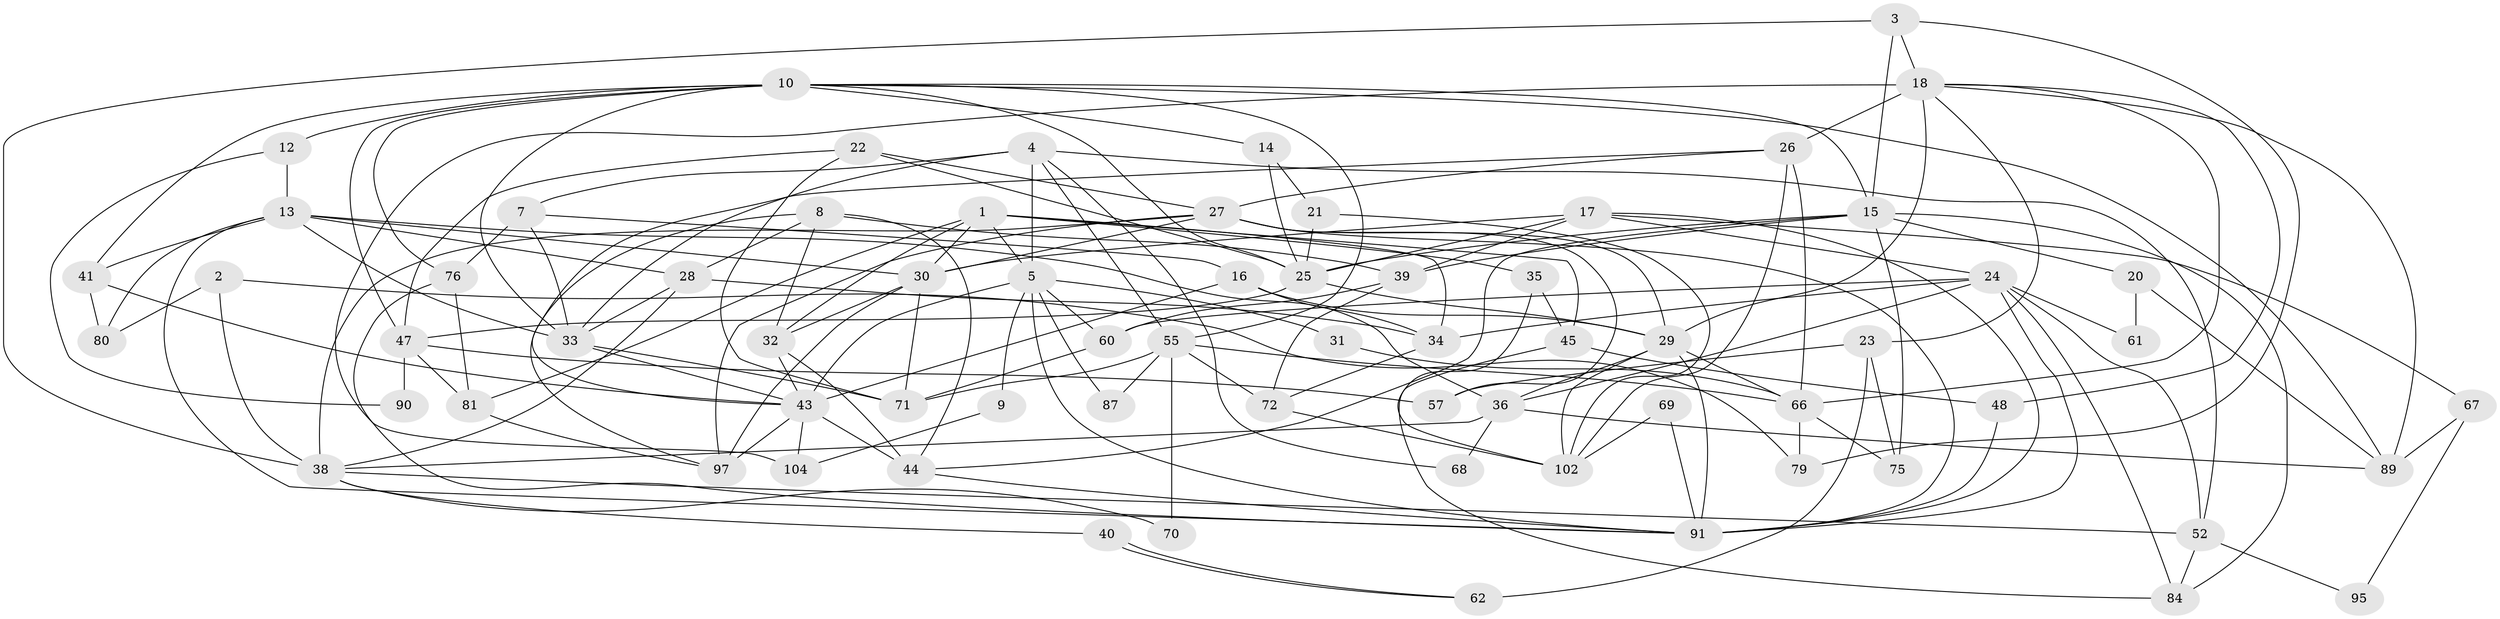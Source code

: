 // original degree distribution, {4: 0.3018867924528302, 3: 0.22641509433962265, 5: 0.16981132075471697, 2: 0.1509433962264151, 7: 0.03773584905660377, 8: 0.009433962264150943, 6: 0.10377358490566038}
// Generated by graph-tools (version 1.1) at 2025/11/02/27/25 16:11:18]
// undirected, 69 vertices, 166 edges
graph export_dot {
graph [start="1"]
  node [color=gray90,style=filled];
  1 [super="+6"];
  2;
  3 [super="+59"];
  4 [super="+86"];
  5 [super="+54"];
  7 [super="+42"];
  8 [super="+19"];
  9;
  10 [super="+11"];
  12;
  13 [super="+85"];
  14;
  15 [super="+99"];
  16 [super="+37"];
  17 [super="+56"];
  18 [super="+105"];
  20;
  21;
  22;
  23;
  24 [super="+53"];
  25 [super="+46"];
  26 [super="+58"];
  27 [super="+82"];
  28 [super="+88"];
  29 [super="+50"];
  30 [super="+51"];
  31;
  32 [super="+83"];
  33 [super="+93"];
  34;
  35;
  36;
  38 [super="+63"];
  39 [super="+94"];
  40;
  41 [super="+96"];
  43 [super="+64"];
  44 [super="+77"];
  45 [super="+49"];
  47 [super="+74"];
  48;
  52 [super="+73"];
  55 [super="+98"];
  57 [super="+78"];
  60 [super="+65"];
  61;
  62 [super="+103"];
  66 [super="+101"];
  67;
  68;
  69;
  70;
  71;
  72;
  75;
  76;
  79;
  80 [super="+100"];
  81;
  84;
  87;
  89;
  90;
  91 [super="+92"];
  95;
  97;
  102 [super="+106"];
  104;
  1 -- 81;
  1 -- 34;
  1 -- 30;
  1 -- 32;
  1 -- 35;
  1 -- 5;
  1 -- 45;
  2 -- 38;
  2 -- 79;
  2 -- 80;
  3 -- 38;
  3 -- 79;
  3 -- 15;
  3 -- 18;
  4 -- 5 [weight=2];
  4 -- 68;
  4 -- 7;
  4 -- 55;
  4 -- 33;
  4 -- 52;
  5 -- 9;
  5 -- 87;
  5 -- 91;
  5 -- 43;
  5 -- 60 [weight=2];
  5 -- 31;
  7 -- 16;
  7 -- 76;
  7 -- 33;
  8 -- 97;
  8 -- 32;
  8 -- 39;
  8 -- 44;
  8 -- 28;
  9 -- 104;
  10 -- 47;
  10 -- 12;
  10 -- 89;
  10 -- 25;
  10 -- 33;
  10 -- 55;
  10 -- 76;
  10 -- 14;
  10 -- 15;
  10 -- 41;
  12 -- 13;
  12 -- 90;
  13 -- 30;
  13 -- 41;
  13 -- 33;
  13 -- 36;
  13 -- 80;
  13 -- 28;
  13 -- 91;
  14 -- 21;
  14 -- 25;
  15 -- 39;
  15 -- 75;
  15 -- 25;
  15 -- 20;
  15 -- 84;
  15 -- 44;
  16 -- 43;
  16 -- 34 [weight=2];
  16 -- 29;
  17 -- 67;
  17 -- 39;
  17 -- 91;
  17 -- 24;
  17 -- 25;
  17 -- 30;
  18 -- 29;
  18 -- 89;
  18 -- 23;
  18 -- 104 [weight=2];
  18 -- 48;
  18 -- 66;
  18 -- 26;
  20 -- 89;
  20 -- 61;
  21 -- 25;
  21 -- 102;
  22 -- 71;
  22 -- 25;
  22 -- 47;
  22 -- 27;
  23 -- 75;
  23 -- 62 [weight=2];
  23 -- 57;
  24 -- 52;
  24 -- 61;
  24 -- 34;
  24 -- 36;
  24 -- 84;
  24 -- 60;
  24 -- 91;
  25 -- 47;
  25 -- 29;
  26 -- 102;
  26 -- 27;
  26 -- 43;
  26 -- 66;
  27 -- 97;
  27 -- 30;
  27 -- 57;
  27 -- 91;
  27 -- 38;
  27 -- 29;
  28 -- 33 [weight=2];
  28 -- 34;
  28 -- 38;
  29 -- 66;
  29 -- 36;
  29 -- 102;
  29 -- 91;
  30 -- 71;
  30 -- 97;
  30 -- 32;
  31 -- 66;
  32 -- 44 [weight=2];
  32 -- 43;
  33 -- 71;
  33 -- 43;
  34 -- 72;
  35 -- 45;
  35 -- 102;
  36 -- 38;
  36 -- 68;
  36 -- 89;
  38 -- 70;
  38 -- 52;
  38 -- 40;
  39 -- 72;
  39 -- 60;
  40 -- 62;
  40 -- 62;
  41 -- 43;
  41 -- 80 [weight=2];
  43 -- 97;
  43 -- 104;
  43 -- 44;
  44 -- 91;
  45 -- 48;
  45 -- 84;
  47 -- 81;
  47 -- 57;
  47 -- 90;
  48 -- 91;
  52 -- 84;
  52 -- 95;
  55 -- 72;
  55 -- 70;
  55 -- 71;
  55 -- 87;
  55 -- 66;
  60 -- 71;
  66 -- 79;
  66 -- 75;
  67 -- 89;
  67 -- 95;
  69 -- 102;
  69 -- 91;
  72 -- 102;
  76 -- 81;
  76 -- 91;
  81 -- 97;
}
